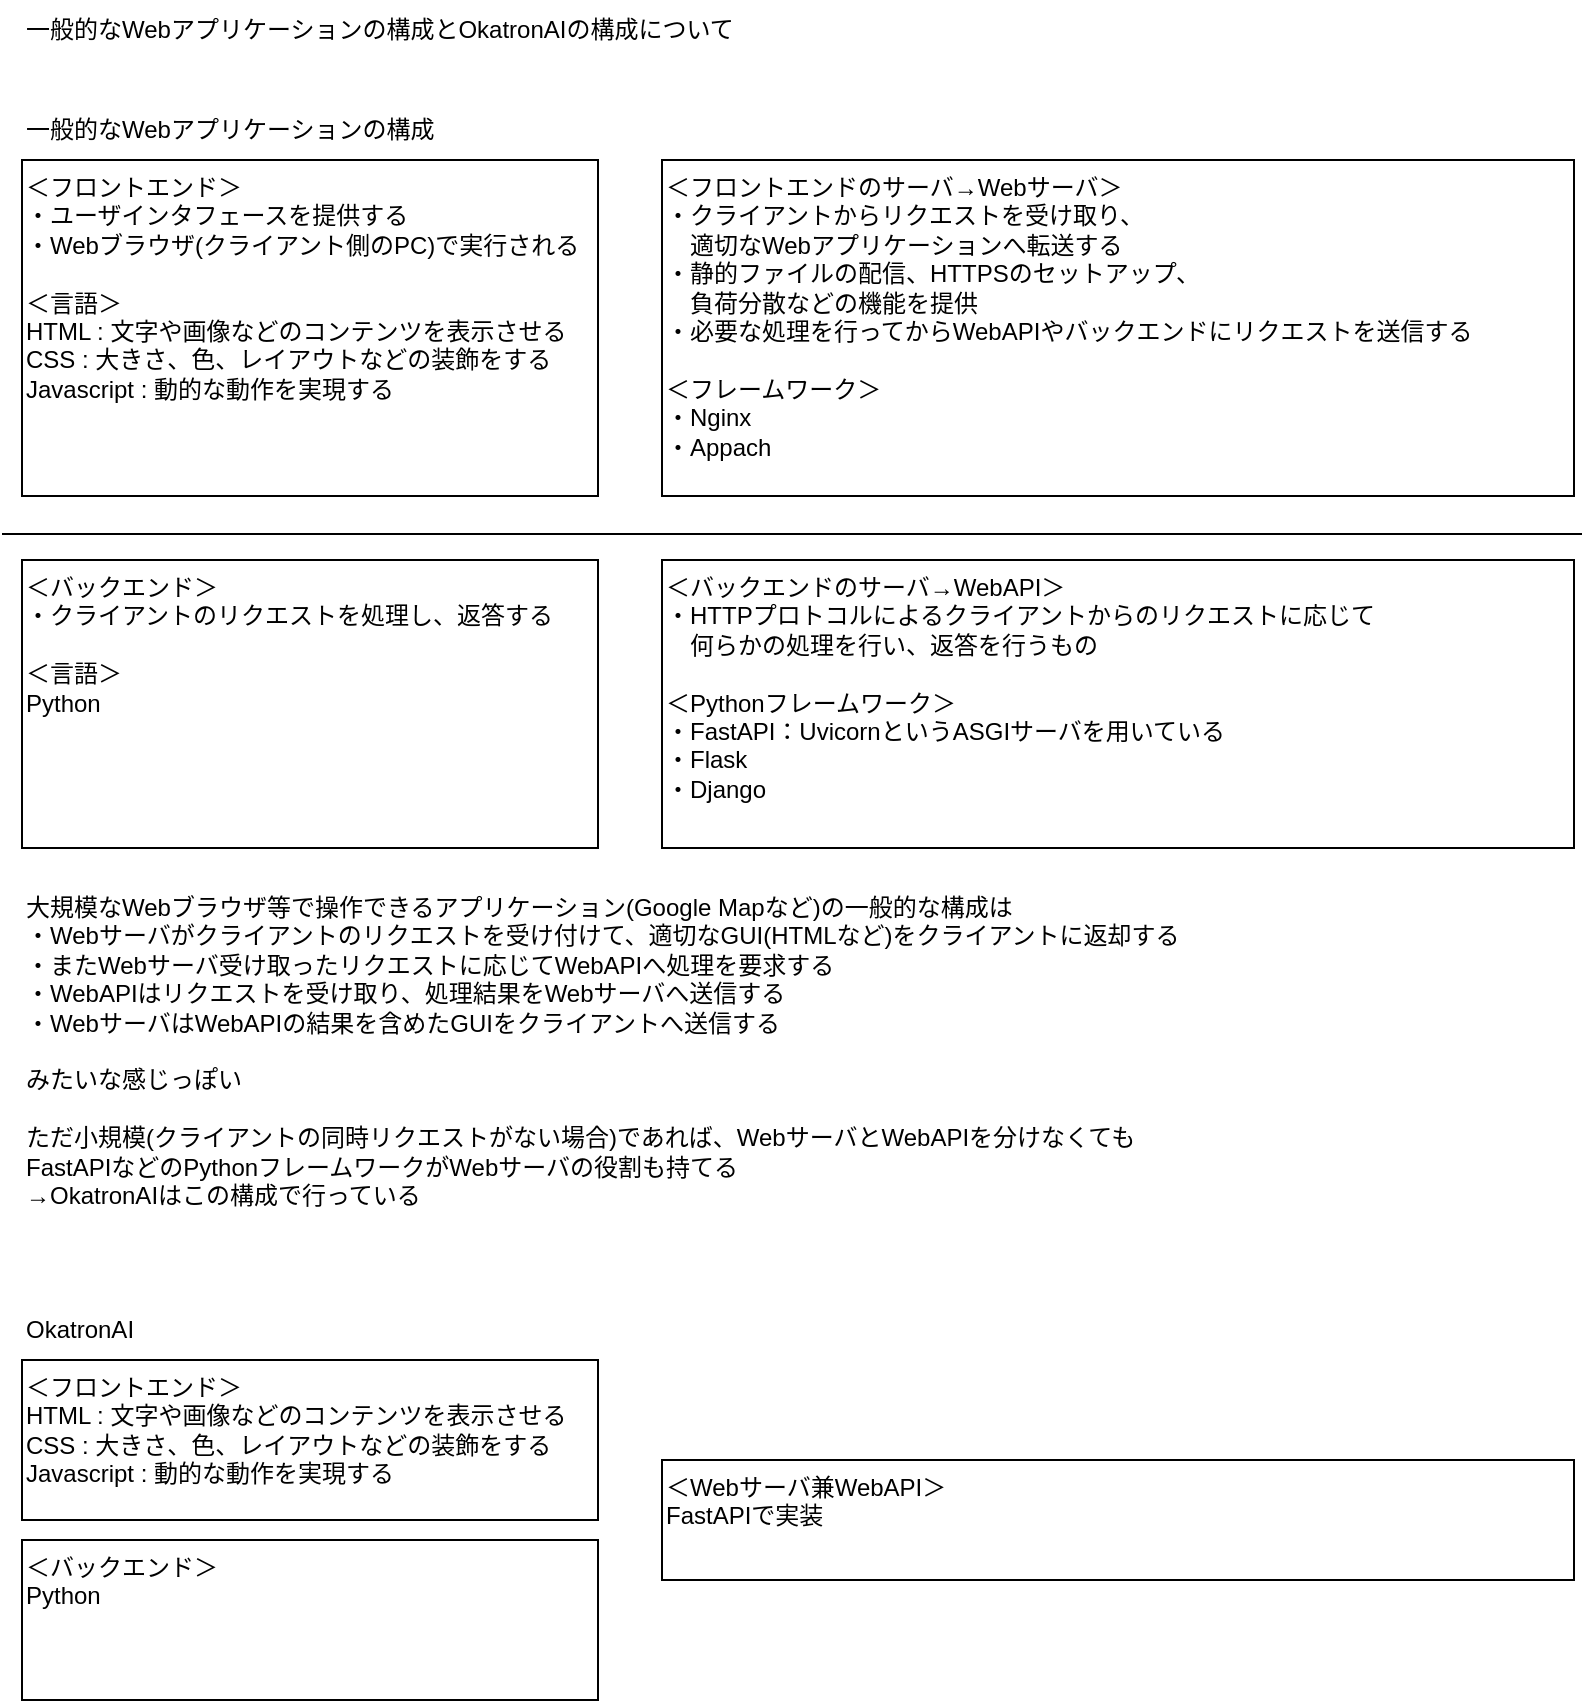 <mxfile>
    <diagram id="X56hWuXkz_R3zDNtnNjE" name="ページ1">
        <mxGraphModel dx="1206" dy="774" grid="1" gridSize="10" guides="1" tooltips="1" connect="1" arrows="1" fold="1" page="1" pageScale="1" pageWidth="827" pageHeight="1169" math="0" shadow="0">
            <root>
                <mxCell id="0"/>
                <mxCell id="1" parent="0"/>
                <mxCell id="2" value="＜フロントエンド＞&lt;br&gt;・ユーザインタフェースを提供する&lt;br&gt;・Webブラウザ(クライアント側のPC)で実行される&lt;br&gt;&lt;br&gt;＜言語＞&lt;br&gt;HTML : 文字や画像などのコンテンツを表示させる&lt;br&gt;CSS : 大きさ、色、レイアウトなどの装飾をする&lt;br&gt;Javascript : 動的な動作を実現する" style="whiteSpace=wrap;html=1;align=left;verticalAlign=top;" parent="1" vertex="1">
                    <mxGeometry x="40" y="80" width="288" height="168" as="geometry"/>
                </mxCell>
                <mxCell id="3" value="＜フロントエンドのサーバ→Webサーバ＞&lt;br&gt;・クライアントからリクエストを受け取り、&lt;br&gt;　適切なWebアプリケーションへ転送する&lt;br&gt;・静的ファイルの配信、HTTPSのセットアップ、&lt;br&gt;　負荷分散などの機能を提供&lt;br&gt;・必要な処理を行ってからWebAPIやバックエンドにリクエストを送信する&lt;br&gt;&lt;br&gt;＜フレームワーク＞&lt;br&gt;・Nginx&lt;br&gt;・Appach" style="whiteSpace=wrap;html=1;align=left;verticalAlign=top;" parent="1" vertex="1">
                    <mxGeometry x="360" y="80" width="456" height="168" as="geometry"/>
                </mxCell>
                <mxCell id="4" value="＜バックエンド＞&lt;br&gt;・クライアントのリクエストを処理し、返答する&lt;br&gt;&lt;br&gt;＜言語＞&lt;br&gt;Python" style="whiteSpace=wrap;html=1;align=left;verticalAlign=top;" parent="1" vertex="1">
                    <mxGeometry x="40" y="280" width="288" height="144" as="geometry"/>
                </mxCell>
                <mxCell id="8" value="＜バックエンドのサーバ→WebAPI＞&lt;br&gt;・HTTPプロトコルによるクライアントからのリクエストに応じて&lt;br&gt;　何らかの処理を行い、返答を行うもの&lt;br&gt;&lt;br&gt;＜Pythonフレームワーク＞&lt;br&gt;・FastAPI：UvicornというASGIサーバを用いている&lt;br&gt;・Flask&lt;br&gt;・Django" style="whiteSpace=wrap;html=1;align=left;verticalAlign=top;" parent="1" vertex="1">
                    <mxGeometry x="360" y="280" width="456" height="144" as="geometry"/>
                </mxCell>
                <mxCell id="11" value="大規模なWebブラウザ等で操作できるアプリケーション(Google Mapなど)の一般的な構成は&lt;br&gt;・Webサーバがクライアントのリクエストを受け付けて、適切なGUI(HTMLなど)をクライアントに返却する&lt;br&gt;・またWebサーバ受け取ったリクエストに応じてWebAPIへ処理を要求する&lt;br&gt;・WebAPIはリクエストを受け取り、処理結果をWebサーバへ送信する&lt;br&gt;・WebサーバはWebAPIの結果を含めたGUIをクライアントへ送信する&lt;br&gt;&lt;br&gt;みたいな感じっぽい&lt;br&gt;&lt;br&gt;ただ小規模(クライアントの同時リクエストがない場合)であれば、WebサーバとWebAPIを分けなくても&lt;br&gt;FastAPIなどのPythonフレームワークがWebサーバの役割も持てる&lt;br&gt;→OkatronAIはこの構成で行っている" style="text;html=1;align=left;verticalAlign=top;resizable=0;points=[];autosize=1;strokeColor=none;fillColor=none;" vertex="1" parent="1">
                    <mxGeometry x="40" y="440" width="600" height="174" as="geometry"/>
                </mxCell>
                <mxCell id="12" value="一般的なWebアプリケーションの構成とOkatronAIの構成について" style="text;html=1;align=left;verticalAlign=middle;resizable=0;points=[];autosize=1;strokeColor=none;fillColor=none;" vertex="1" parent="1">
                    <mxGeometry x="40" width="380" height="30" as="geometry"/>
                </mxCell>
                <mxCell id="14" value="一般的なWebアプリケーションの構成" style="text;html=1;align=left;verticalAlign=middle;resizable=0;points=[];autosize=1;strokeColor=none;fillColor=none;" vertex="1" parent="1">
                    <mxGeometry x="40" y="50" width="230" height="30" as="geometry"/>
                </mxCell>
                <mxCell id="15" value="OkatronAI" style="text;html=1;align=left;verticalAlign=middle;resizable=0;points=[];autosize=1;strokeColor=none;fillColor=none;" vertex="1" parent="1">
                    <mxGeometry x="40" y="650" width="80" height="30" as="geometry"/>
                </mxCell>
                <mxCell id="16" value="" style="endArrow=none;html=1;" edge="1" parent="1">
                    <mxGeometry width="50" height="50" relative="1" as="geometry">
                        <mxPoint x="30" y="267" as="sourcePoint"/>
                        <mxPoint x="820" y="267" as="targetPoint"/>
                    </mxGeometry>
                </mxCell>
                <mxCell id="17" value="＜フロントエンド＞&lt;br&gt;HTML : 文字や画像などのコンテンツを表示させる&lt;br&gt;CSS : 大きさ、色、レイアウトなどの装飾をする&lt;br&gt;Javascript : 動的な動作を実現する" style="whiteSpace=wrap;html=1;align=left;verticalAlign=top;" vertex="1" parent="1">
                    <mxGeometry x="40" y="680" width="288" height="80" as="geometry"/>
                </mxCell>
                <mxCell id="18" value="＜バックエンド＞&lt;br&gt;Python" style="whiteSpace=wrap;html=1;align=left;verticalAlign=top;" vertex="1" parent="1">
                    <mxGeometry x="40" y="770" width="288" height="80" as="geometry"/>
                </mxCell>
                <mxCell id="19" value="＜Webサーバ兼WebAPI＞&lt;br&gt;FastAPIで実装" style="whiteSpace=wrap;html=1;align=left;verticalAlign=top;" vertex="1" parent="1">
                    <mxGeometry x="360" y="730" width="456" height="60" as="geometry"/>
                </mxCell>
            </root>
        </mxGraphModel>
    </diagram>
    <diagram id="zQk6bGxmD2O_SKdqkDCD" name="ページ2">
        <mxGraphModel dx="1421" dy="825" grid="1" gridSize="6" guides="1" tooltips="1" connect="1" arrows="1" fold="1" page="1" pageScale="1" pageWidth="827" pageHeight="1169" math="0" shadow="0">
            <root>
                <mxCell id="0"/>
                <mxCell id="1" parent="0"/>
                <mxCell id="VoaXFm8t6S9eDuqUZ-T1-1" value="OkatronServer" style="whiteSpace=wrap;html=1;" vertex="1" parent="1">
                    <mxGeometry x="240" y="24" width="120" height="72" as="geometry"/>
                </mxCell>
                <mxCell id="BVa3IJ_TPYBYKUTRfkue-1" value="Captor&lt;br&gt;画像取得する" style="whiteSpace=wrap;html=1;" vertex="1" parent="1">
                    <mxGeometry x="240" y="360" width="120" height="72" as="geometry"/>
                </mxCell>
                <mxCell id="BVa3IJ_TPYBYKUTRfkue-2" value="Inferencer&lt;br&gt;AI処理する" style="whiteSpace=wrap;html=1;" vertex="1" parent="1">
                    <mxGeometry x="240" y="480" width="120" height="72" as="geometry"/>
                </mxCell>
                <mxCell id="BVa3IJ_TPYBYKUTRfkue-3" value="Controller&lt;br&gt;モータ制御する" style="whiteSpace=wrap;html=1;" vertex="1" parent="1">
                    <mxGeometry x="240" y="600" width="120" height="72" as="geometry"/>
                </mxCell>
                <mxCell id="v3HYLjl3j5u4OknyyOl0-1" value="DataBaseAPI&lt;br&gt;ファイル操作する" style="whiteSpace=wrap;html=1;" vertex="1" parent="1">
                    <mxGeometry x="426" y="360" width="120" height="72" as="geometry"/>
                </mxCell>
                <mxCell id="v3HYLjl3j5u4OknyyOl0-2" value="" style="shape=trapezoid;perimeter=trapezoidPerimeter;whiteSpace=wrap;html=1;fixedSize=1;" vertex="1" parent="1">
                    <mxGeometry x="240" y="240" width="120" height="60" as="geometry"/>
                </mxCell>
                <mxCell id="v3HYLjl3j5u4OknyyOl0-3" value="Start IO" style="whiteSpace=wrap;html=1;" vertex="1" parent="1">
                    <mxGeometry x="240" y="144" width="120" height="60" as="geometry"/>
                </mxCell>
                <mxCell id="v3HYLjl3j5u4OknyyOl0-4" value="" style="shape=trapezoid;perimeter=trapezoidPerimeter;whiteSpace=wrap;html=1;fixedSize=1;rotation=-180;" vertex="1" parent="1">
                    <mxGeometry x="234" y="732" width="120" height="60" as="geometry"/>
                </mxCell>
                <mxCell id="-4FnLEYG4q4dIlAEOyTR-3" value="OkatronSatus" style="whiteSpace=wrap;html=1;" vertex="1" parent="1">
                    <mxGeometry x="642" y="24" width="120" height="72" as="geometry"/>
                </mxCell>
                <mxCell id="-4FnLEYG4q4dIlAEOyTR-5" value="OkatronMode" style="swimlane;fontStyle=0;childLayout=stackLayout;horizontal=1;startSize=26;fillColor=none;horizontalStack=0;resizeParent=1;resizeParentMax=0;resizeLast=0;collapsible=1;marginBottom=0;html=1;" vertex="1" parent="1">
                    <mxGeometry x="648" y="150" width="140" height="104" as="geometry"/>
                </mxCell>
                <mxCell id="-4FnLEYG4q4dIlAEOyTR-6" value="OperationMode" style="text;strokeColor=none;fillColor=none;align=left;verticalAlign=top;spacingLeft=4;spacingRight=4;overflow=hidden;rotatable=0;points=[[0,0.5],[1,0.5]];portConstraint=eastwest;whiteSpace=wrap;html=1;" vertex="1" parent="-4FnLEYG4q4dIlAEOyTR-5">
                    <mxGeometry y="26" width="140" height="26" as="geometry"/>
                </mxCell>
                <mxCell id="-4FnLEYG4q4dIlAEOyTR-7" value="SettingMode" style="text;strokeColor=none;fillColor=none;align=left;verticalAlign=top;spacingLeft=4;spacingRight=4;overflow=hidden;rotatable=0;points=[[0,0.5],[1,0.5]];portConstraint=eastwest;whiteSpace=wrap;html=1;" vertex="1" parent="-4FnLEYG4q4dIlAEOyTR-5">
                    <mxGeometry y="52" width="140" height="26" as="geometry"/>
                </mxCell>
                <mxCell id="-4FnLEYG4q4dIlAEOyTR-8" value="Item 3" style="text;strokeColor=none;fillColor=none;align=left;verticalAlign=top;spacingLeft=4;spacingRight=4;overflow=hidden;rotatable=0;points=[[0,0.5],[1,0.5]];portConstraint=eastwest;whiteSpace=wrap;html=1;" vertex="1" parent="-4FnLEYG4q4dIlAEOyTR-5">
                    <mxGeometry y="78" width="140" height="26" as="geometry"/>
                </mxCell>
                <mxCell id="-4FnLEYG4q4dIlAEOyTR-9" value="OkatronState" style="swimlane;fontStyle=0;childLayout=stackLayout;horizontal=1;startSize=26;fillColor=none;horizontalStack=0;resizeParent=1;resizeParentMax=0;resizeLast=0;collapsible=1;marginBottom=0;html=1;" vertex="1" parent="1">
                    <mxGeometry x="840" y="144" width="140" height="104" as="geometry"/>
                </mxCell>
                <mxCell id="-4FnLEYG4q4dIlAEOyTR-10" value="Idle" style="text;strokeColor=none;fillColor=none;align=left;verticalAlign=top;spacingLeft=4;spacingRight=4;overflow=hidden;rotatable=0;points=[[0,0.5],[1,0.5]];portConstraint=eastwest;whiteSpace=wrap;html=1;" vertex="1" parent="-4FnLEYG4q4dIlAEOyTR-9">
                    <mxGeometry y="26" width="140" height="26" as="geometry"/>
                </mxCell>
                <mxCell id="-4FnLEYG4q4dIlAEOyTR-11" value="Working" style="text;strokeColor=none;fillColor=none;align=left;verticalAlign=top;spacingLeft=4;spacingRight=4;overflow=hidden;rotatable=0;points=[[0,0.5],[1,0.5]];portConstraint=eastwest;whiteSpace=wrap;html=1;" vertex="1" parent="-4FnLEYG4q4dIlAEOyTR-9">
                    <mxGeometry y="52" width="140" height="26" as="geometry"/>
                </mxCell>
                <mxCell id="-4FnLEYG4q4dIlAEOyTR-12" value="Item 3" style="text;strokeColor=none;fillColor=none;align=left;verticalAlign=top;spacingLeft=4;spacingRight=4;overflow=hidden;rotatable=0;points=[[0,0.5],[1,0.5]];portConstraint=eastwest;whiteSpace=wrap;html=1;" vertex="1" parent="-4FnLEYG4q4dIlAEOyTR-9">
                    <mxGeometry y="78" width="140" height="26" as="geometry"/>
                </mxCell>
            </root>
        </mxGraphModel>
    </diagram>
</mxfile>